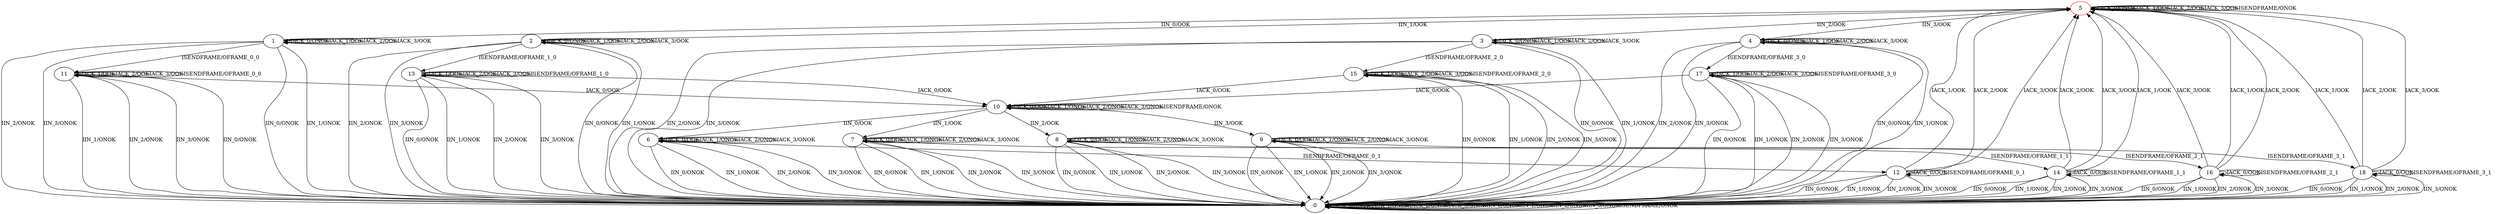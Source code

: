 digraph {
5 [color="red"]
0
1
2
3
4
6
7
8
9
10
11
12
13
14
15
16
17
18
5 -> 5 [label="IACK_0/ONOK"]
5 -> 5 [label="IACK_1/OOK"]
5 -> 5 [label="IACK_2/OOK"]
5 -> 5 [label="IACK_3/OOK"]
5 -> 1 [label="IIN_0/OOK"]
5 -> 2 [label="IIN_1/OOK"]
5 -> 3 [label="IIN_2/OOK"]
5 -> 4 [label="IIN_3/OOK"]
5 -> 5 [label="ISENDFRAME/ONOK"]
0 -> 0 [label="IACK_0/ONOK"]
0 -> 0 [label="IACK_1/ONOK"]
0 -> 0 [label="IACK_2/ONOK"]
0 -> 0 [label="IACK_3/ONOK"]
0 -> 0 [label="IIN_0/ONOK"]
0 -> 0 [label="IIN_1/ONOK"]
0 -> 0 [label="IIN_2/ONOK"]
0 -> 0 [label="IIN_3/ONOK"]
0 -> 0 [label="ISENDFRAME/ONOK"]
1 -> 1 [label="IACK_0/ONOK"]
1 -> 1 [label="IACK_1/OOK"]
1 -> 1 [label="IACK_2/OOK"]
1 -> 1 [label="IACK_3/OOK"]
1 -> 0 [label="IIN_0/ONOK"]
1 -> 0 [label="IIN_1/ONOK"]
1 -> 0 [label="IIN_2/ONOK"]
1 -> 0 [label="IIN_3/ONOK"]
1 -> 11 [label="ISENDFRAME/OFRAME_0_0"]
2 -> 2 [label="IACK_0/ONOK"]
2 -> 2 [label="IACK_1/OOK"]
2 -> 2 [label="IACK_2/OOK"]
2 -> 2 [label="IACK_3/OOK"]
2 -> 0 [label="IIN_0/ONOK"]
2 -> 0 [label="IIN_1/ONOK"]
2 -> 0 [label="IIN_2/ONOK"]
2 -> 0 [label="IIN_3/ONOK"]
2 -> 13 [label="ISENDFRAME/OFRAME_1_0"]
3 -> 3 [label="IACK_0/ONOK"]
3 -> 3 [label="IACK_1/OOK"]
3 -> 3 [label="IACK_2/OOK"]
3 -> 3 [label="IACK_3/OOK"]
3 -> 0 [label="IIN_0/ONOK"]
3 -> 0 [label="IIN_1/ONOK"]
3 -> 0 [label="IIN_2/ONOK"]
3 -> 0 [label="IIN_3/ONOK"]
3 -> 15 [label="ISENDFRAME/OFRAME_2_0"]
4 -> 4 [label="IACK_0/ONOK"]
4 -> 4 [label="IACK_1/OOK"]
4 -> 4 [label="IACK_2/OOK"]
4 -> 4 [label="IACK_3/OOK"]
4 -> 0 [label="IIN_0/ONOK"]
4 -> 0 [label="IIN_1/ONOK"]
4 -> 0 [label="IIN_2/ONOK"]
4 -> 0 [label="IIN_3/ONOK"]
4 -> 17 [label="ISENDFRAME/OFRAME_3_0"]
6 -> 6 [label="IACK_0/OOK"]
6 -> 6 [label="IACK_1/ONOK"]
6 -> 6 [label="IACK_2/ONOK"]
6 -> 6 [label="IACK_3/ONOK"]
6 -> 0 [label="IIN_0/ONOK"]
6 -> 0 [label="IIN_1/ONOK"]
6 -> 0 [label="IIN_2/ONOK"]
6 -> 0 [label="IIN_3/ONOK"]
6 -> 12 [label="ISENDFRAME/OFRAME_0_1"]
7 -> 7 [label="IACK_0/OOK"]
7 -> 7 [label="IACK_1/ONOK"]
7 -> 7 [label="IACK_2/ONOK"]
7 -> 7 [label="IACK_3/ONOK"]
7 -> 0 [label="IIN_0/ONOK"]
7 -> 0 [label="IIN_1/ONOK"]
7 -> 0 [label="IIN_2/ONOK"]
7 -> 0 [label="IIN_3/ONOK"]
7 -> 14 [label="ISENDFRAME/OFRAME_1_1"]
8 -> 8 [label="IACK_0/OOK"]
8 -> 8 [label="IACK_1/ONOK"]
8 -> 8 [label="IACK_2/ONOK"]
8 -> 8 [label="IACK_3/ONOK"]
8 -> 0 [label="IIN_0/ONOK"]
8 -> 0 [label="IIN_1/ONOK"]
8 -> 0 [label="IIN_2/ONOK"]
8 -> 0 [label="IIN_3/ONOK"]
8 -> 16 [label="ISENDFRAME/OFRAME_2_1"]
9 -> 9 [label="IACK_0/OOK"]
9 -> 9 [label="IACK_1/ONOK"]
9 -> 9 [label="IACK_2/ONOK"]
9 -> 9 [label="IACK_3/ONOK"]
9 -> 0 [label="IIN_0/ONOK"]
9 -> 0 [label="IIN_1/ONOK"]
9 -> 0 [label="IIN_2/ONOK"]
9 -> 0 [label="IIN_3/ONOK"]
9 -> 18 [label="ISENDFRAME/OFRAME_3_1"]
10 -> 10 [label="IACK_0/OOK"]
10 -> 10 [label="IACK_1/ONOK"]
10 -> 10 [label="IACK_2/ONOK"]
10 -> 10 [label="IACK_3/ONOK"]
10 -> 6 [label="IIN_0/OOK"]
10 -> 7 [label="IIN_1/OOK"]
10 -> 8 [label="IIN_2/OOK"]
10 -> 9 [label="IIN_3/OOK"]
10 -> 10 [label="ISENDFRAME/ONOK"]
11 -> 10 [label="IACK_0/OOK"]
11 -> 11 [label="IACK_1/OOK"]
11 -> 11 [label="IACK_2/OOK"]
11 -> 11 [label="IACK_3/OOK"]
11 -> 0 [label="IIN_0/ONOK"]
11 -> 0 [label="IIN_1/ONOK"]
11 -> 0 [label="IIN_2/ONOK"]
11 -> 0 [label="IIN_3/ONOK"]
11 -> 11 [label="ISENDFRAME/OFRAME_0_0"]
12 -> 12 [label="IACK_0/OOK"]
12 -> 5 [label="IACK_1/OOK"]
12 -> 5 [label="IACK_2/OOK"]
12 -> 5 [label="IACK_3/OOK"]
12 -> 0 [label="IIN_0/ONOK"]
12 -> 0 [label="IIN_1/ONOK"]
12 -> 0 [label="IIN_2/ONOK"]
12 -> 0 [label="IIN_3/ONOK"]
12 -> 12 [label="ISENDFRAME/OFRAME_0_1"]
13 -> 10 [label="IACK_0/OOK"]
13 -> 13 [label="IACK_1/OOK"]
13 -> 13 [label="IACK_2/OOK"]
13 -> 13 [label="IACK_3/OOK"]
13 -> 0 [label="IIN_0/ONOK"]
13 -> 0 [label="IIN_1/ONOK"]
13 -> 0 [label="IIN_2/ONOK"]
13 -> 0 [label="IIN_3/ONOK"]
13 -> 13 [label="ISENDFRAME/OFRAME_1_0"]
14 -> 14 [label="IACK_0/OOK"]
14 -> 5 [label="IACK_1/OOK"]
14 -> 5 [label="IACK_2/OOK"]
14 -> 5 [label="IACK_3/OOK"]
14 -> 0 [label="IIN_0/ONOK"]
14 -> 0 [label="IIN_1/ONOK"]
14 -> 0 [label="IIN_2/ONOK"]
14 -> 0 [label="IIN_3/ONOK"]
14 -> 14 [label="ISENDFRAME/OFRAME_1_1"]
15 -> 10 [label="IACK_0/OOK"]
15 -> 15 [label="IACK_1/OOK"]
15 -> 15 [label="IACK_2/OOK"]
15 -> 15 [label="IACK_3/OOK"]
15 -> 0 [label="IIN_0/ONOK"]
15 -> 0 [label="IIN_1/ONOK"]
15 -> 0 [label="IIN_2/ONOK"]
15 -> 0 [label="IIN_3/ONOK"]
15 -> 15 [label="ISENDFRAME/OFRAME_2_0"]
16 -> 16 [label="IACK_0/OOK"]
16 -> 5 [label="IACK_1/OOK"]
16 -> 5 [label="IACK_2/OOK"]
16 -> 5 [label="IACK_3/OOK"]
16 -> 0 [label="IIN_0/ONOK"]
16 -> 0 [label="IIN_1/ONOK"]
16 -> 0 [label="IIN_2/ONOK"]
16 -> 0 [label="IIN_3/ONOK"]
16 -> 16 [label="ISENDFRAME/OFRAME_2_1"]
17 -> 10 [label="IACK_0/OOK"]
17 -> 17 [label="IACK_1/OOK"]
17 -> 17 [label="IACK_2/OOK"]
17 -> 17 [label="IACK_3/OOK"]
17 -> 0 [label="IIN_0/ONOK"]
17 -> 0 [label="IIN_1/ONOK"]
17 -> 0 [label="IIN_2/ONOK"]
17 -> 0 [label="IIN_3/ONOK"]
17 -> 17 [label="ISENDFRAME/OFRAME_3_0"]
18 -> 18 [label="IACK_0/OOK"]
18 -> 5 [label="IACK_1/OOK"]
18 -> 5 [label="IACK_2/OOK"]
18 -> 5 [label="IACK_3/OOK"]
18 -> 0 [label="IIN_0/ONOK"]
18 -> 0 [label="IIN_1/ONOK"]
18 -> 0 [label="IIN_2/ONOK"]
18 -> 0 [label="IIN_3/ONOK"]
18 -> 18 [label="ISENDFRAME/OFRAME_3_1"]
}
